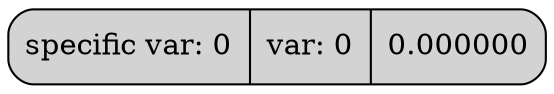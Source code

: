 digraph list{
rankdir = HR
node0000017f6de916e0 [shape=Mrecord, style="filled",  label = "specific var: 0 | var: 0 |0.000000"]
edge[color=black]
}
